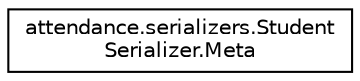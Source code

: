 digraph "Graphical Class Hierarchy"
{
  edge [fontname="Helvetica",fontsize="10",labelfontname="Helvetica",labelfontsize="10"];
  node [fontname="Helvetica",fontsize="10",shape=record];
  rankdir="LR";
  Node0 [label="attendance.serializers.Student\lSerializer.Meta",height=0.2,width=0.4,color="black", fillcolor="white", style="filled",URL="$classattendance_1_1serializers_1_1_student_serializer_1_1_meta.html"];
}
